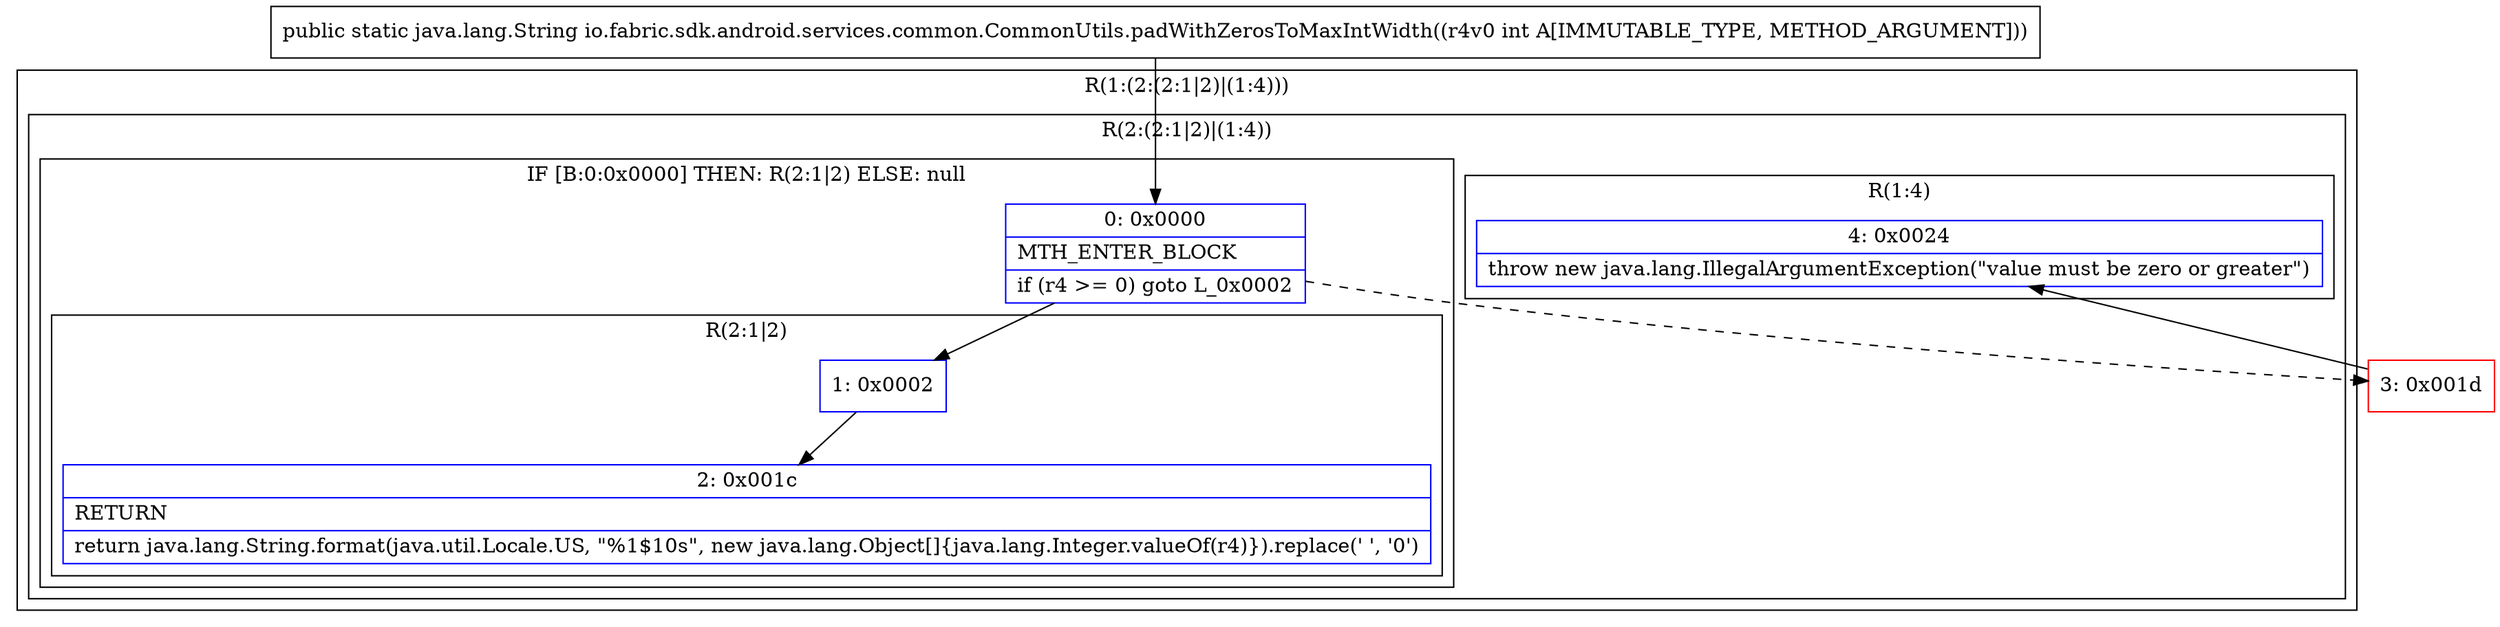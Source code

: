 digraph "CFG forio.fabric.sdk.android.services.common.CommonUtils.padWithZerosToMaxIntWidth(I)Ljava\/lang\/String;" {
subgraph cluster_Region_322505159 {
label = "R(1:(2:(2:1|2)|(1:4)))";
node [shape=record,color=blue];
subgraph cluster_Region_322032157 {
label = "R(2:(2:1|2)|(1:4))";
node [shape=record,color=blue];
subgraph cluster_IfRegion_1345102912 {
label = "IF [B:0:0x0000] THEN: R(2:1|2) ELSE: null";
node [shape=record,color=blue];
Node_0 [shape=record,label="{0\:\ 0x0000|MTH_ENTER_BLOCK\l|if (r4 \>= 0) goto L_0x0002\l}"];
subgraph cluster_Region_738289840 {
label = "R(2:1|2)";
node [shape=record,color=blue];
Node_1 [shape=record,label="{1\:\ 0x0002}"];
Node_2 [shape=record,label="{2\:\ 0x001c|RETURN\l|return java.lang.String.format(java.util.Locale.US, \"%1$10s\", new java.lang.Object[]\{java.lang.Integer.valueOf(r4)\}).replace(' ', '0')\l}"];
}
}
subgraph cluster_Region_2007841734 {
label = "R(1:4)";
node [shape=record,color=blue];
Node_4 [shape=record,label="{4\:\ 0x0024|throw new java.lang.IllegalArgumentException(\"value must be zero or greater\")\l}"];
}
}
}
Node_3 [shape=record,color=red,label="{3\:\ 0x001d}"];
MethodNode[shape=record,label="{public static java.lang.String io.fabric.sdk.android.services.common.CommonUtils.padWithZerosToMaxIntWidth((r4v0 int A[IMMUTABLE_TYPE, METHOD_ARGUMENT])) }"];
MethodNode -> Node_0;
Node_0 -> Node_1;
Node_0 -> Node_3[style=dashed];
Node_1 -> Node_2;
Node_3 -> Node_4;
}


